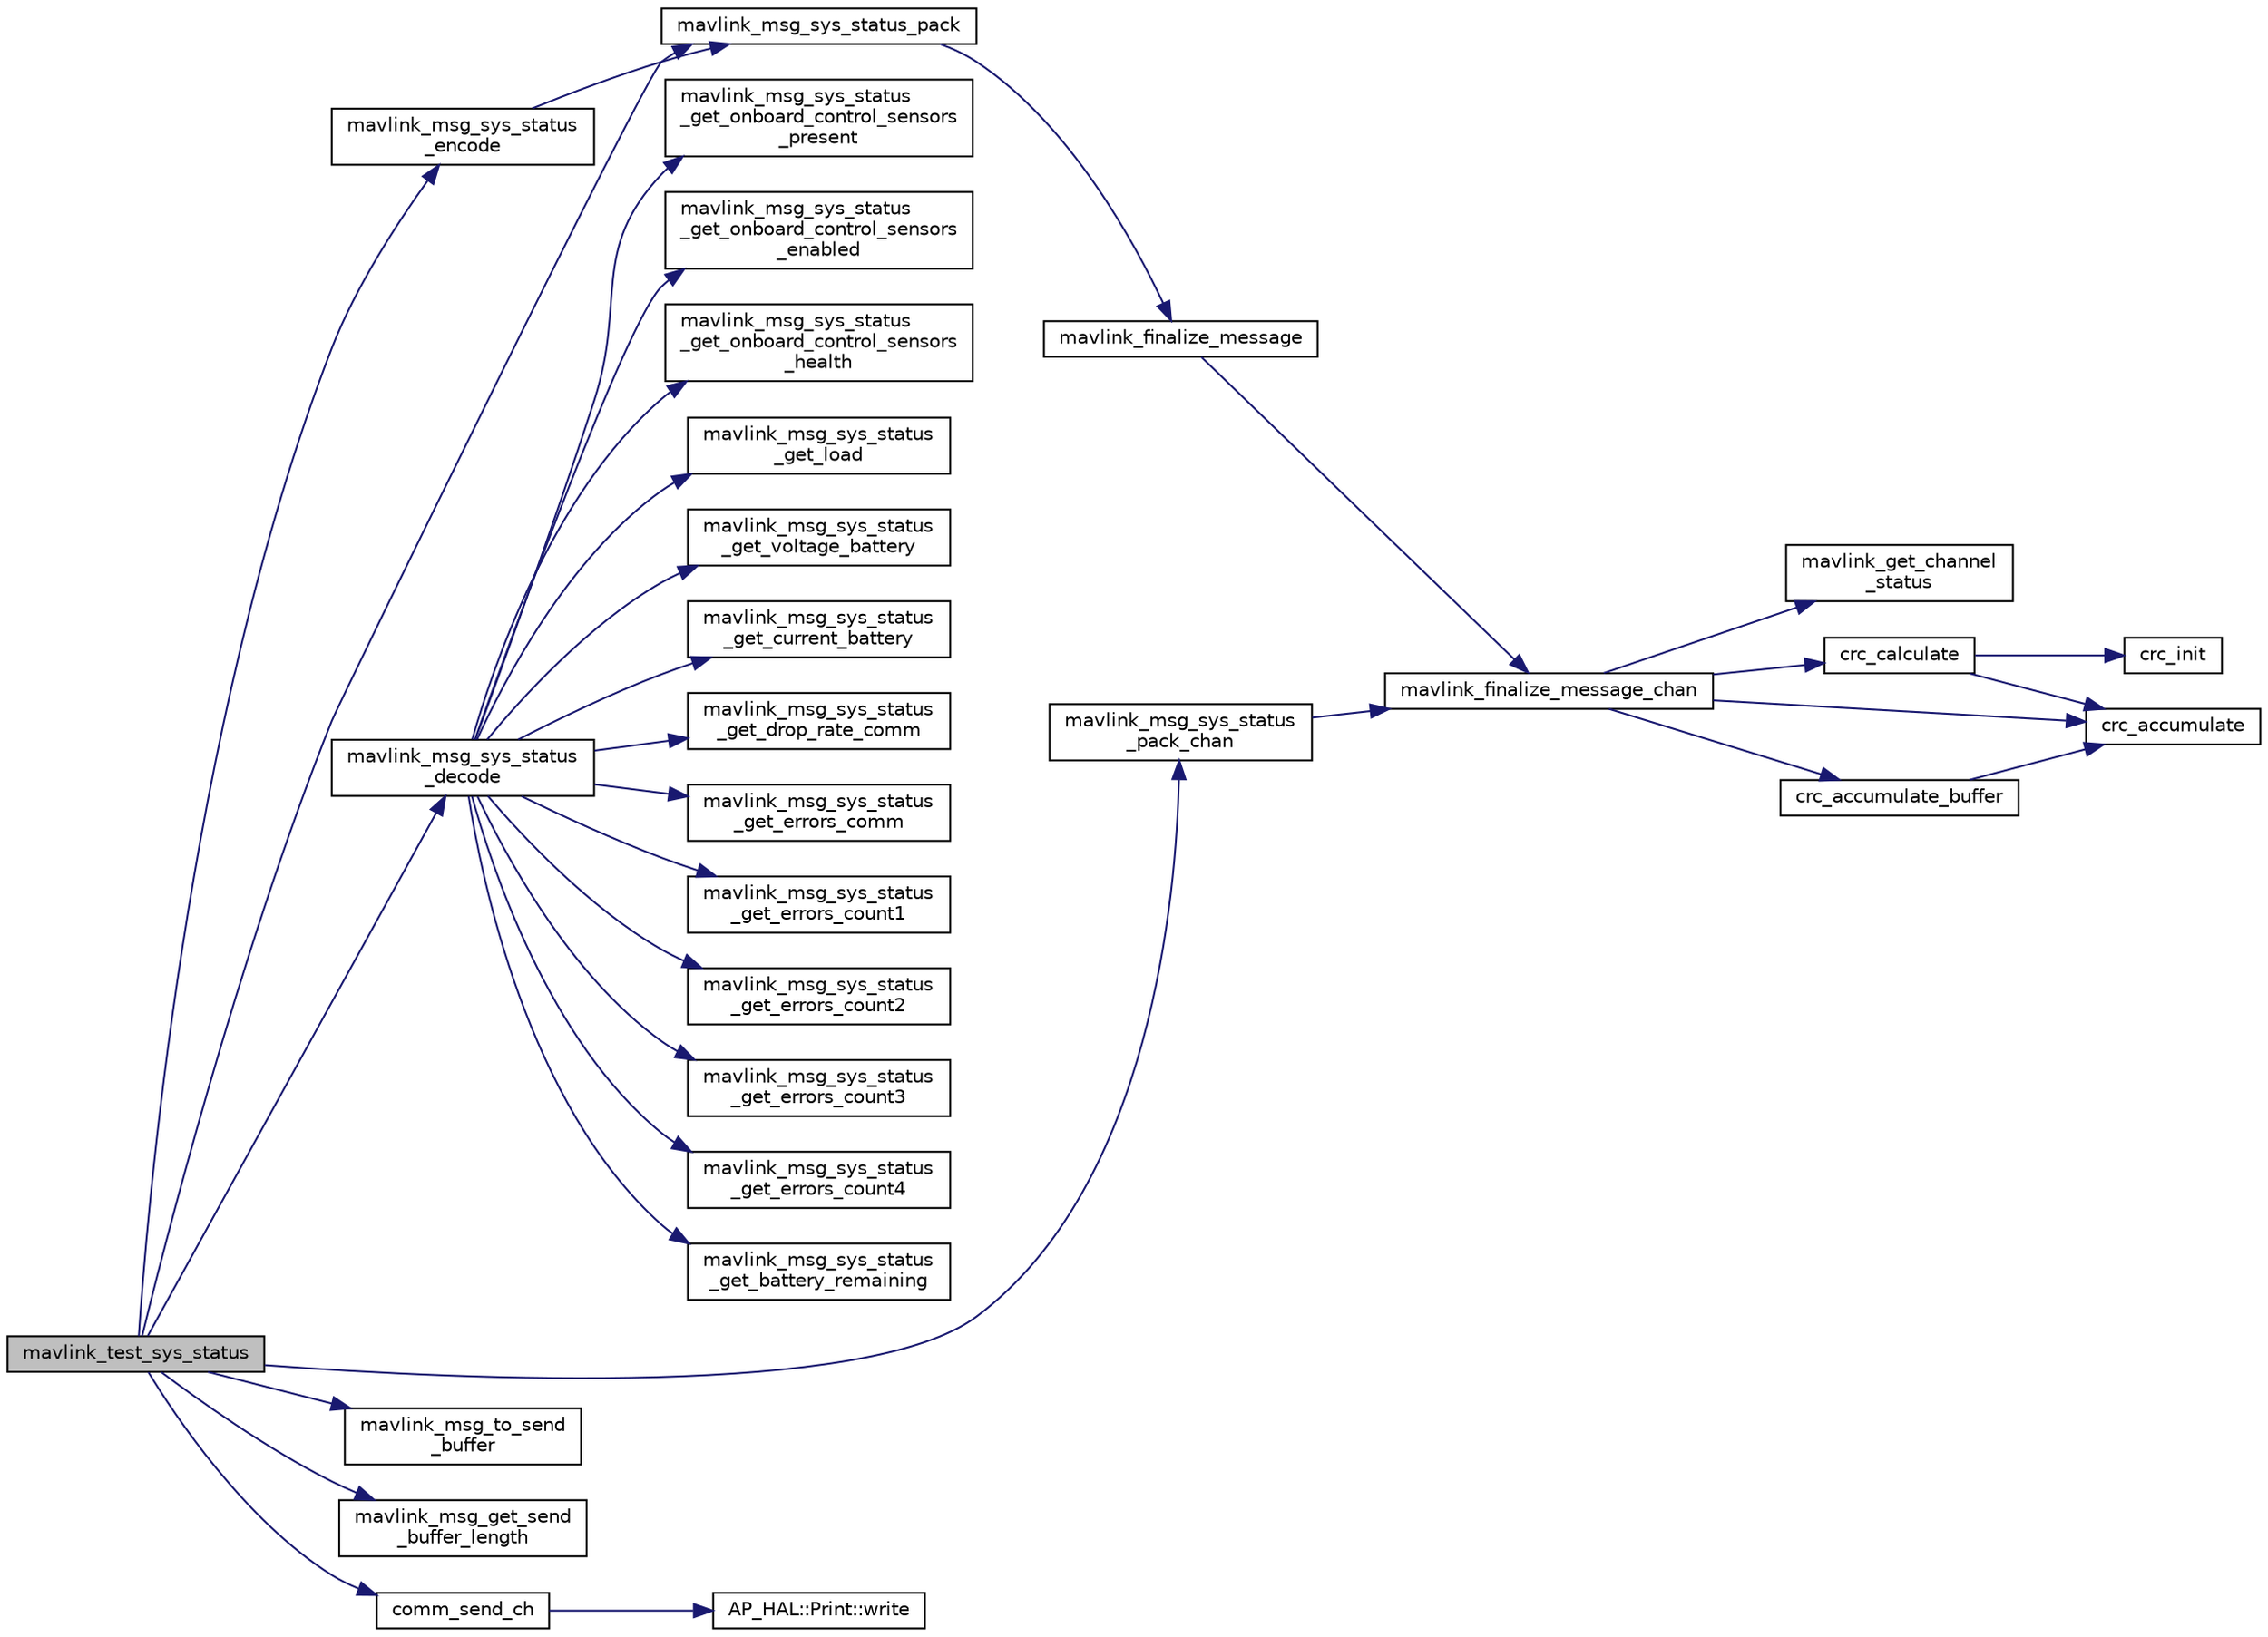digraph "mavlink_test_sys_status"
{
 // INTERACTIVE_SVG=YES
  edge [fontname="Helvetica",fontsize="10",labelfontname="Helvetica",labelfontsize="10"];
  node [fontname="Helvetica",fontsize="10",shape=record];
  rankdir="LR";
  Node1 [label="mavlink_test_sys_status",height=0.2,width=0.4,color="black", fillcolor="grey75", style="filled", fontcolor="black"];
  Node1 -> Node2 [color="midnightblue",fontsize="10",style="solid",fontname="Helvetica"];
  Node2 [label="mavlink_msg_sys_status\l_encode",height=0.2,width=0.4,color="black", fillcolor="white", style="filled",URL="$mavlink__msg__sys__status_8h.html#a9f1ad4886c9453ae3ff558ddfff7c9c8",tooltip="Encode a sys_status struct. "];
  Node2 -> Node3 [color="midnightblue",fontsize="10",style="solid",fontname="Helvetica"];
  Node3 [label="mavlink_msg_sys_status_pack",height=0.2,width=0.4,color="black", fillcolor="white", style="filled",URL="$mavlink__msg__sys__status_8h.html#a190217864534db2174185725a4301391",tooltip="Pack a sys_status message. "];
  Node3 -> Node4 [color="midnightblue",fontsize="10",style="solid",fontname="Helvetica"];
  Node4 [label="mavlink_finalize_message",height=0.2,width=0.4,color="black", fillcolor="white", style="filled",URL="$mavlink__helpers_8h.html#af3bea083c5ec83f5b6570b2bd4a817d0",tooltip="Finalize a MAVLink message with MAVLINK_COMM_0 as default channel. "];
  Node4 -> Node5 [color="midnightblue",fontsize="10",style="solid",fontname="Helvetica"];
  Node5 [label="mavlink_finalize_message_chan",height=0.2,width=0.4,color="black", fillcolor="white", style="filled",URL="$mavlink__helpers_8h.html#aa66131138fc02101dcc73b4b556ab422",tooltip="Finalize a MAVLink message with channel assignment. "];
  Node5 -> Node6 [color="midnightblue",fontsize="10",style="solid",fontname="Helvetica"];
  Node6 [label="mavlink_get_channel\l_status",height=0.2,width=0.4,color="black", fillcolor="white", style="filled",URL="$mavlink__helpers_8h.html#ac006d308067f48514ca5c0cf0b046c28"];
  Node5 -> Node7 [color="midnightblue",fontsize="10",style="solid",fontname="Helvetica"];
  Node7 [label="crc_calculate",height=0.2,width=0.4,color="black", fillcolor="white", style="filled",URL="$checksum_8h.html#ab4264eb7b9e22aabb5cc3191bce35f4c",tooltip="Calculates the X.25 checksum on a byte buffer. "];
  Node7 -> Node8 [color="midnightblue",fontsize="10",style="solid",fontname="Helvetica"];
  Node8 [label="crc_init",height=0.2,width=0.4,color="black", fillcolor="white", style="filled",URL="$checksum_8h.html#aee738f6e20d31b027afdd966c79befae",tooltip="Initiliaze the buffer for the X.25 CRC. "];
  Node7 -> Node9 [color="midnightblue",fontsize="10",style="solid",fontname="Helvetica"];
  Node9 [label="crc_accumulate",height=0.2,width=0.4,color="black", fillcolor="white", style="filled",URL="$checksum_8h.html#ade2bbc31cd3b5b6d839556f56de61957",tooltip="Accumulate the X.25 CRC by adding one char at a time. "];
  Node5 -> Node10 [color="midnightblue",fontsize="10",style="solid",fontname="Helvetica"];
  Node10 [label="crc_accumulate_buffer",height=0.2,width=0.4,color="black", fillcolor="white", style="filled",URL="$checksum_8h.html#abcbaa800e8fcbcdf9bb48168657fbefd",tooltip="Accumulate the X.25 CRC by adding an array of bytes. "];
  Node10 -> Node9 [color="midnightblue",fontsize="10",style="solid",fontname="Helvetica"];
  Node5 -> Node9 [color="midnightblue",fontsize="10",style="solid",fontname="Helvetica"];
  Node1 -> Node11 [color="midnightblue",fontsize="10",style="solid",fontname="Helvetica"];
  Node11 [label="mavlink_msg_sys_status\l_decode",height=0.2,width=0.4,color="black", fillcolor="white", style="filled",URL="$mavlink__msg__sys__status_8h.html#a4be98a862e69632757cf7f0b9ce29983",tooltip="Decode a sys_status message into a struct. "];
  Node11 -> Node12 [color="midnightblue",fontsize="10",style="solid",fontname="Helvetica"];
  Node12 [label="mavlink_msg_sys_status\l_get_onboard_control_sensors\l_present",height=0.2,width=0.4,color="black", fillcolor="white", style="filled",URL="$mavlink__msg__sys__status_8h.html#aa90ebbb429bf4742d258936867564283",tooltip="Send a sys_status message. "];
  Node11 -> Node13 [color="midnightblue",fontsize="10",style="solid",fontname="Helvetica"];
  Node13 [label="mavlink_msg_sys_status\l_get_onboard_control_sensors\l_enabled",height=0.2,width=0.4,color="black", fillcolor="white", style="filled",URL="$mavlink__msg__sys__status_8h.html#a93646389244e0cb6ba323ec5c2a65363",tooltip="Get field onboard_control_sensors_enabled from sys_status message. "];
  Node11 -> Node14 [color="midnightblue",fontsize="10",style="solid",fontname="Helvetica"];
  Node14 [label="mavlink_msg_sys_status\l_get_onboard_control_sensors\l_health",height=0.2,width=0.4,color="black", fillcolor="white", style="filled",URL="$mavlink__msg__sys__status_8h.html#a12ea6b18fa6fb63aefc75123b12a183f",tooltip="Get field onboard_control_sensors_health from sys_status message. "];
  Node11 -> Node15 [color="midnightblue",fontsize="10",style="solid",fontname="Helvetica"];
  Node15 [label="mavlink_msg_sys_status\l_get_load",height=0.2,width=0.4,color="black", fillcolor="white", style="filled",URL="$mavlink__msg__sys__status_8h.html#aae7c31ca678091587ef13c0e269b4a95",tooltip="Get field load from sys_status message. "];
  Node11 -> Node16 [color="midnightblue",fontsize="10",style="solid",fontname="Helvetica"];
  Node16 [label="mavlink_msg_sys_status\l_get_voltage_battery",height=0.2,width=0.4,color="black", fillcolor="white", style="filled",URL="$mavlink__msg__sys__status_8h.html#a0eb946aa517618abc9851bf6c1e9ca1e",tooltip="Get field voltage_battery from sys_status message. "];
  Node11 -> Node17 [color="midnightblue",fontsize="10",style="solid",fontname="Helvetica"];
  Node17 [label="mavlink_msg_sys_status\l_get_current_battery",height=0.2,width=0.4,color="black", fillcolor="white", style="filled",URL="$mavlink__msg__sys__status_8h.html#ab4f73e556a0b49076d619d6cfdd91777",tooltip="Get field current_battery from sys_status message. "];
  Node11 -> Node18 [color="midnightblue",fontsize="10",style="solid",fontname="Helvetica"];
  Node18 [label="mavlink_msg_sys_status\l_get_drop_rate_comm",height=0.2,width=0.4,color="black", fillcolor="white", style="filled",URL="$mavlink__msg__sys__status_8h.html#afaaf496bfeec7c458c5075503789a0f6",tooltip="Get field drop_rate_comm from sys_status message. "];
  Node11 -> Node19 [color="midnightblue",fontsize="10",style="solid",fontname="Helvetica"];
  Node19 [label="mavlink_msg_sys_status\l_get_errors_comm",height=0.2,width=0.4,color="black", fillcolor="white", style="filled",URL="$mavlink__msg__sys__status_8h.html#a82115ef66666616e99dae843a7dab458",tooltip="Get field errors_comm from sys_status message. "];
  Node11 -> Node20 [color="midnightblue",fontsize="10",style="solid",fontname="Helvetica"];
  Node20 [label="mavlink_msg_sys_status\l_get_errors_count1",height=0.2,width=0.4,color="black", fillcolor="white", style="filled",URL="$mavlink__msg__sys__status_8h.html#ac900b2c05df5cfad5681cc6b7522d89e",tooltip="Get field errors_count1 from sys_status message. "];
  Node11 -> Node21 [color="midnightblue",fontsize="10",style="solid",fontname="Helvetica"];
  Node21 [label="mavlink_msg_sys_status\l_get_errors_count2",height=0.2,width=0.4,color="black", fillcolor="white", style="filled",URL="$mavlink__msg__sys__status_8h.html#af5793e33bb4bdbfde825c1de3d7ca85d",tooltip="Get field errors_count2 from sys_status message. "];
  Node11 -> Node22 [color="midnightblue",fontsize="10",style="solid",fontname="Helvetica"];
  Node22 [label="mavlink_msg_sys_status\l_get_errors_count3",height=0.2,width=0.4,color="black", fillcolor="white", style="filled",URL="$mavlink__msg__sys__status_8h.html#a1505255fe1a78eb88d91f38fb5744874",tooltip="Get field errors_count3 from sys_status message. "];
  Node11 -> Node23 [color="midnightblue",fontsize="10",style="solid",fontname="Helvetica"];
  Node23 [label="mavlink_msg_sys_status\l_get_errors_count4",height=0.2,width=0.4,color="black", fillcolor="white", style="filled",URL="$mavlink__msg__sys__status_8h.html#a40aa5e7c5e4a4bf010e74116ea92504f",tooltip="Get field errors_count4 from sys_status message. "];
  Node11 -> Node24 [color="midnightblue",fontsize="10",style="solid",fontname="Helvetica"];
  Node24 [label="mavlink_msg_sys_status\l_get_battery_remaining",height=0.2,width=0.4,color="black", fillcolor="white", style="filled",URL="$mavlink__msg__sys__status_8h.html#a60963519b62bc5476bd0555ab88acb7a",tooltip="Get field battery_remaining from sys_status message. "];
  Node1 -> Node3 [color="midnightblue",fontsize="10",style="solid",fontname="Helvetica"];
  Node1 -> Node25 [color="midnightblue",fontsize="10",style="solid",fontname="Helvetica"];
  Node25 [label="mavlink_msg_sys_status\l_pack_chan",height=0.2,width=0.4,color="black", fillcolor="white", style="filled",URL="$mavlink__msg__sys__status_8h.html#a54eb92f58aa9e34ac5cce95a1bc088ab",tooltip="Pack a sys_status message on a channel. "];
  Node25 -> Node5 [color="midnightblue",fontsize="10",style="solid",fontname="Helvetica"];
  Node1 -> Node26 [color="midnightblue",fontsize="10",style="solid",fontname="Helvetica"];
  Node26 [label="mavlink_msg_to_send\l_buffer",height=0.2,width=0.4,color="black", fillcolor="white", style="filled",URL="$mavlink__helpers_8h.html#afea0a9befa84822fd62c2899ea0d849e",tooltip="Pack a message to send it over a serial byte stream. "];
  Node1 -> Node27 [color="midnightblue",fontsize="10",style="solid",fontname="Helvetica"];
  Node27 [label="mavlink_msg_get_send\l_buffer_length",height=0.2,width=0.4,color="black", fillcolor="white", style="filled",URL="$protocol_8h.html#aa86c08f27aabb7a2e12a67f189f590c8",tooltip="Get the required buffer size for this message. "];
  Node1 -> Node28 [color="midnightblue",fontsize="10",style="solid",fontname="Helvetica"];
  Node28 [label="comm_send_ch",height=0.2,width=0.4,color="black", fillcolor="white", style="filled",URL="$GCS__MAVLink_8h.html#ab753873a1ee10adedd0ce246311468f8"];
  Node28 -> Node29 [color="midnightblue",fontsize="10",style="solid",fontname="Helvetica"];
  Node29 [label="AP_HAL::Print::write",height=0.2,width=0.4,color="black", fillcolor="white", style="filled",URL="$classAP__HAL_1_1Print.html#acc65391952a43334f8f5c9bef341f501"];
}
